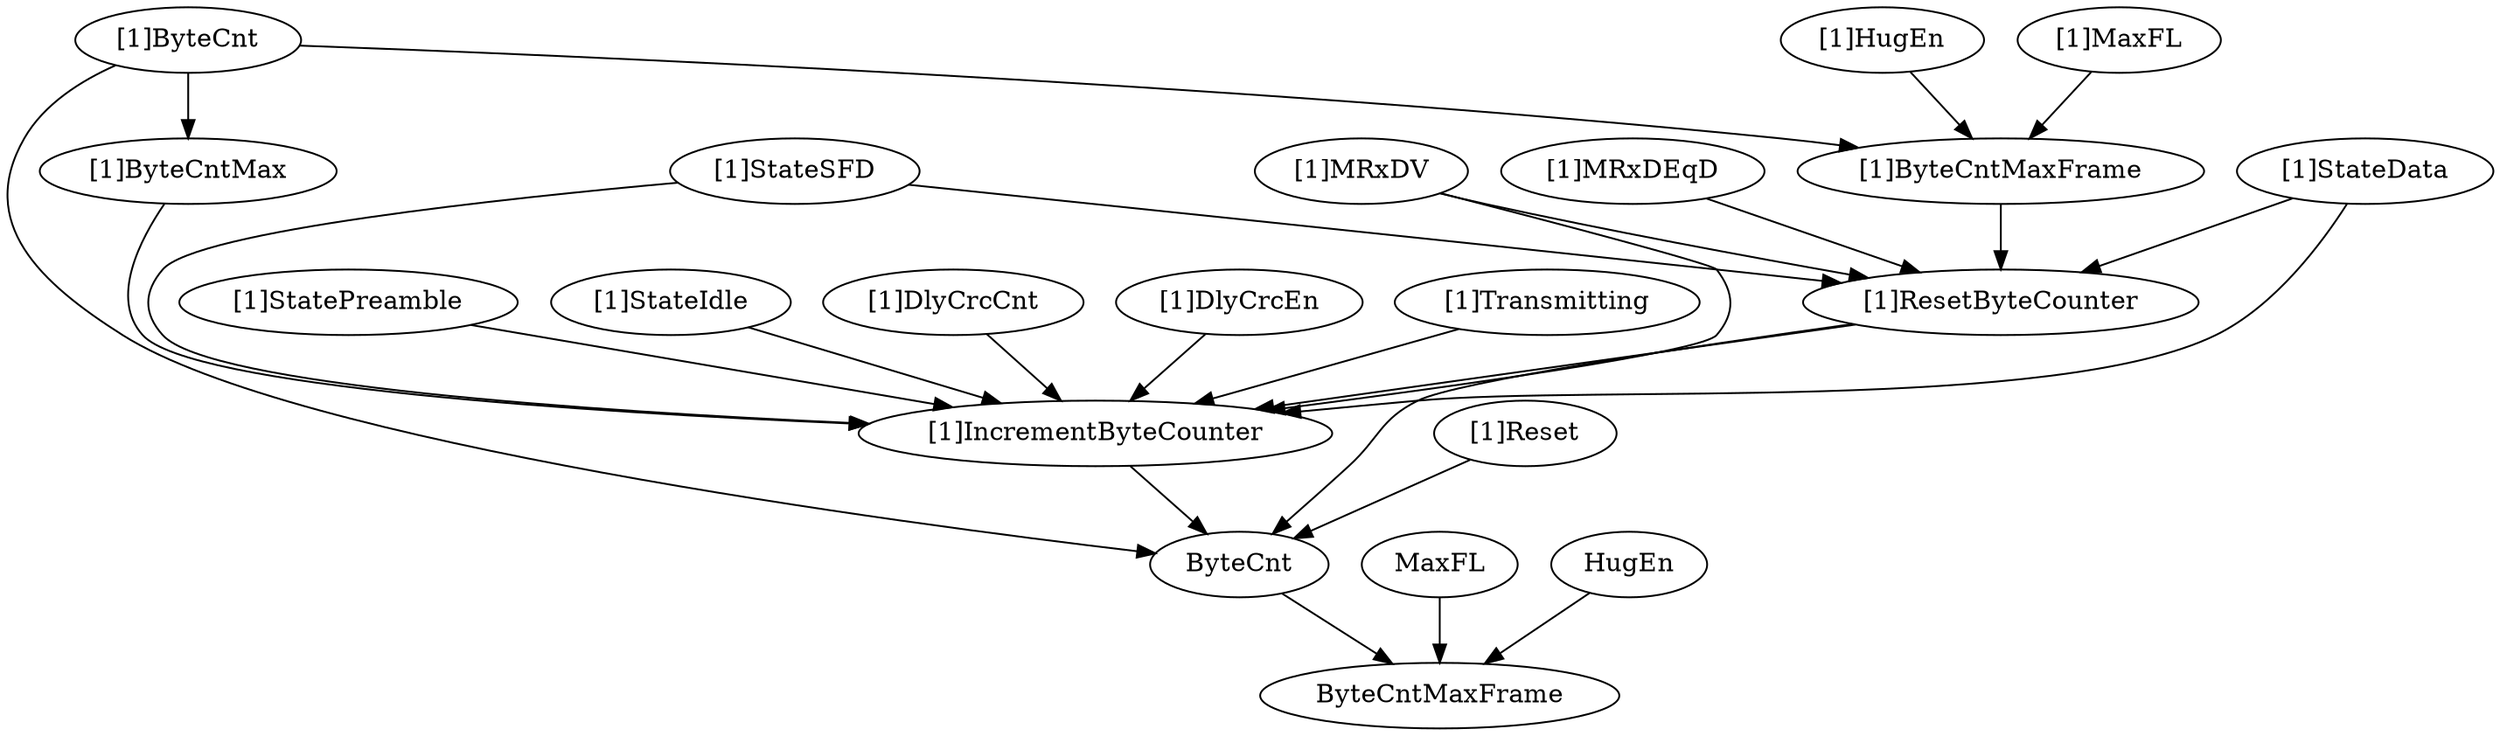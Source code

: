 strict digraph "" {
	"[1]Transmitting"	 [complexity=16,
		importance=0.196894124362,
		rank=0.0123058827727];
	"[1]IncrementByteCounter"	 [complexity=5,
		importance=0.179289159303,
		rank=0.0358578318605];
	"[1]Transmitting" -> "[1]IncrementByteCounter";
	MaxFL	 [complexity=4,
		importance=0.0552607671753,
		rank=0.0138151917938];
	ByteCntMaxFrame	 [complexity=0,
		importance=0.0376558021154,
		rank=0.0];
	MaxFL -> ByteCntMaxFrame;
	HugEn	 [complexity=4,
		importance=0.0552607671753,
		rank=0.0138151917938];
	HugEn -> ByteCntMaxFrame;
	ByteCnt	 [complexity=4,
		importance=0.111025678966,
		rank=0.0277564197416];
	"[1]IncrementByteCounter" -> ByteCnt;
	"[1]ByteCntMax"	 [complexity=16,
		importance=0.199339862797,
		rank=0.0124587414248];
	"[1]ByteCntMax" -> "[1]IncrementByteCounter";
	"[1]StatePreamble"	 [complexity=16,
		importance=0.196894124362,
		rank=0.0123058827727];
	"[1]StatePreamble" -> "[1]IncrementByteCounter";
	"[1]ByteCnt"	 [complexity=18,
		importance=0.272709739648,
		rank=0.0151505410915];
	"[1]ByteCnt" -> "[1]ByteCntMax";
	"[1]ByteCntMaxFrame"	 [complexity=22,
		importance=0.266581934854,
		rank=0.0121173606752];
	"[1]ByteCnt" -> "[1]ByteCntMaxFrame";
	"[1]ByteCnt" -> ByteCnt;
	"[1]StateData"	 [complexity=22,
		importance=0.246531097799,
		rank=0.0112059589909];
	"[1]StateData" -> "[1]IncrementByteCounter";
	"[1]ResetByteCounter"	 [complexity=16,
		importance=0.228926132739,
		rank=0.0143078832962];
	"[1]StateData" -> "[1]ResetByteCounter";
	"[1]HugEn"	 [complexity=26,
		importance=0.284186899914,
		rank=0.0109302653813];
	"[1]HugEn" -> "[1]ByteCntMaxFrame";
	"[1]MaxFL"	 [complexity=26,
		importance=0.284186899914,
		rank=0.0109302653813];
	"[1]MaxFL" -> "[1]ByteCntMaxFrame";
	"[1]StateIdle"	 [complexity=16,
		importance=0.196894124362,
		rank=0.0123058827727];
	"[1]StateIdle" -> "[1]IncrementByteCounter";
	"[1]ResetByteCounter" -> "[1]IncrementByteCounter";
	"[1]ResetByteCounter" -> ByteCnt;
	"[1]MRxDEqD"	 [complexity=22,
		importance=0.246531097799,
		rank=0.0112059589909];
	"[1]MRxDEqD" -> "[1]ResetByteCounter";
	"[1]DlyCrcCnt"	 [complexity=16,
		importance=0.229590238503,
		rank=0.0143493899064];
	"[1]DlyCrcCnt" -> "[1]IncrementByteCounter";
	"[1]ByteCntMaxFrame" -> "[1]ResetByteCounter";
	"[1]Reset"	 [complexity=5,
		importance=0.350682001959,
		rank=0.0701364003917];
	"[1]Reset" -> ByteCnt;
	ByteCnt -> ByteCntMaxFrame;
	"[1]StateSFD"	 [complexity=22,
		importance=0.246531097799,
		rank=0.0112059589909];
	"[1]StateSFD" -> "[1]IncrementByteCounter";
	"[1]StateSFD" -> "[1]ResetByteCounter";
	"[1]MRxDV"	 [complexity=22,
		importance=0.246531097799,
		rank=0.0112059589909];
	"[1]MRxDV" -> "[1]IncrementByteCounter";
	"[1]MRxDV" -> "[1]ResetByteCounter";
	"[1]DlyCrcEn"	 [complexity=16,
		importance=0.196894124362,
		rank=0.0123058827727];
	"[1]DlyCrcEn" -> "[1]IncrementByteCounter";
}
